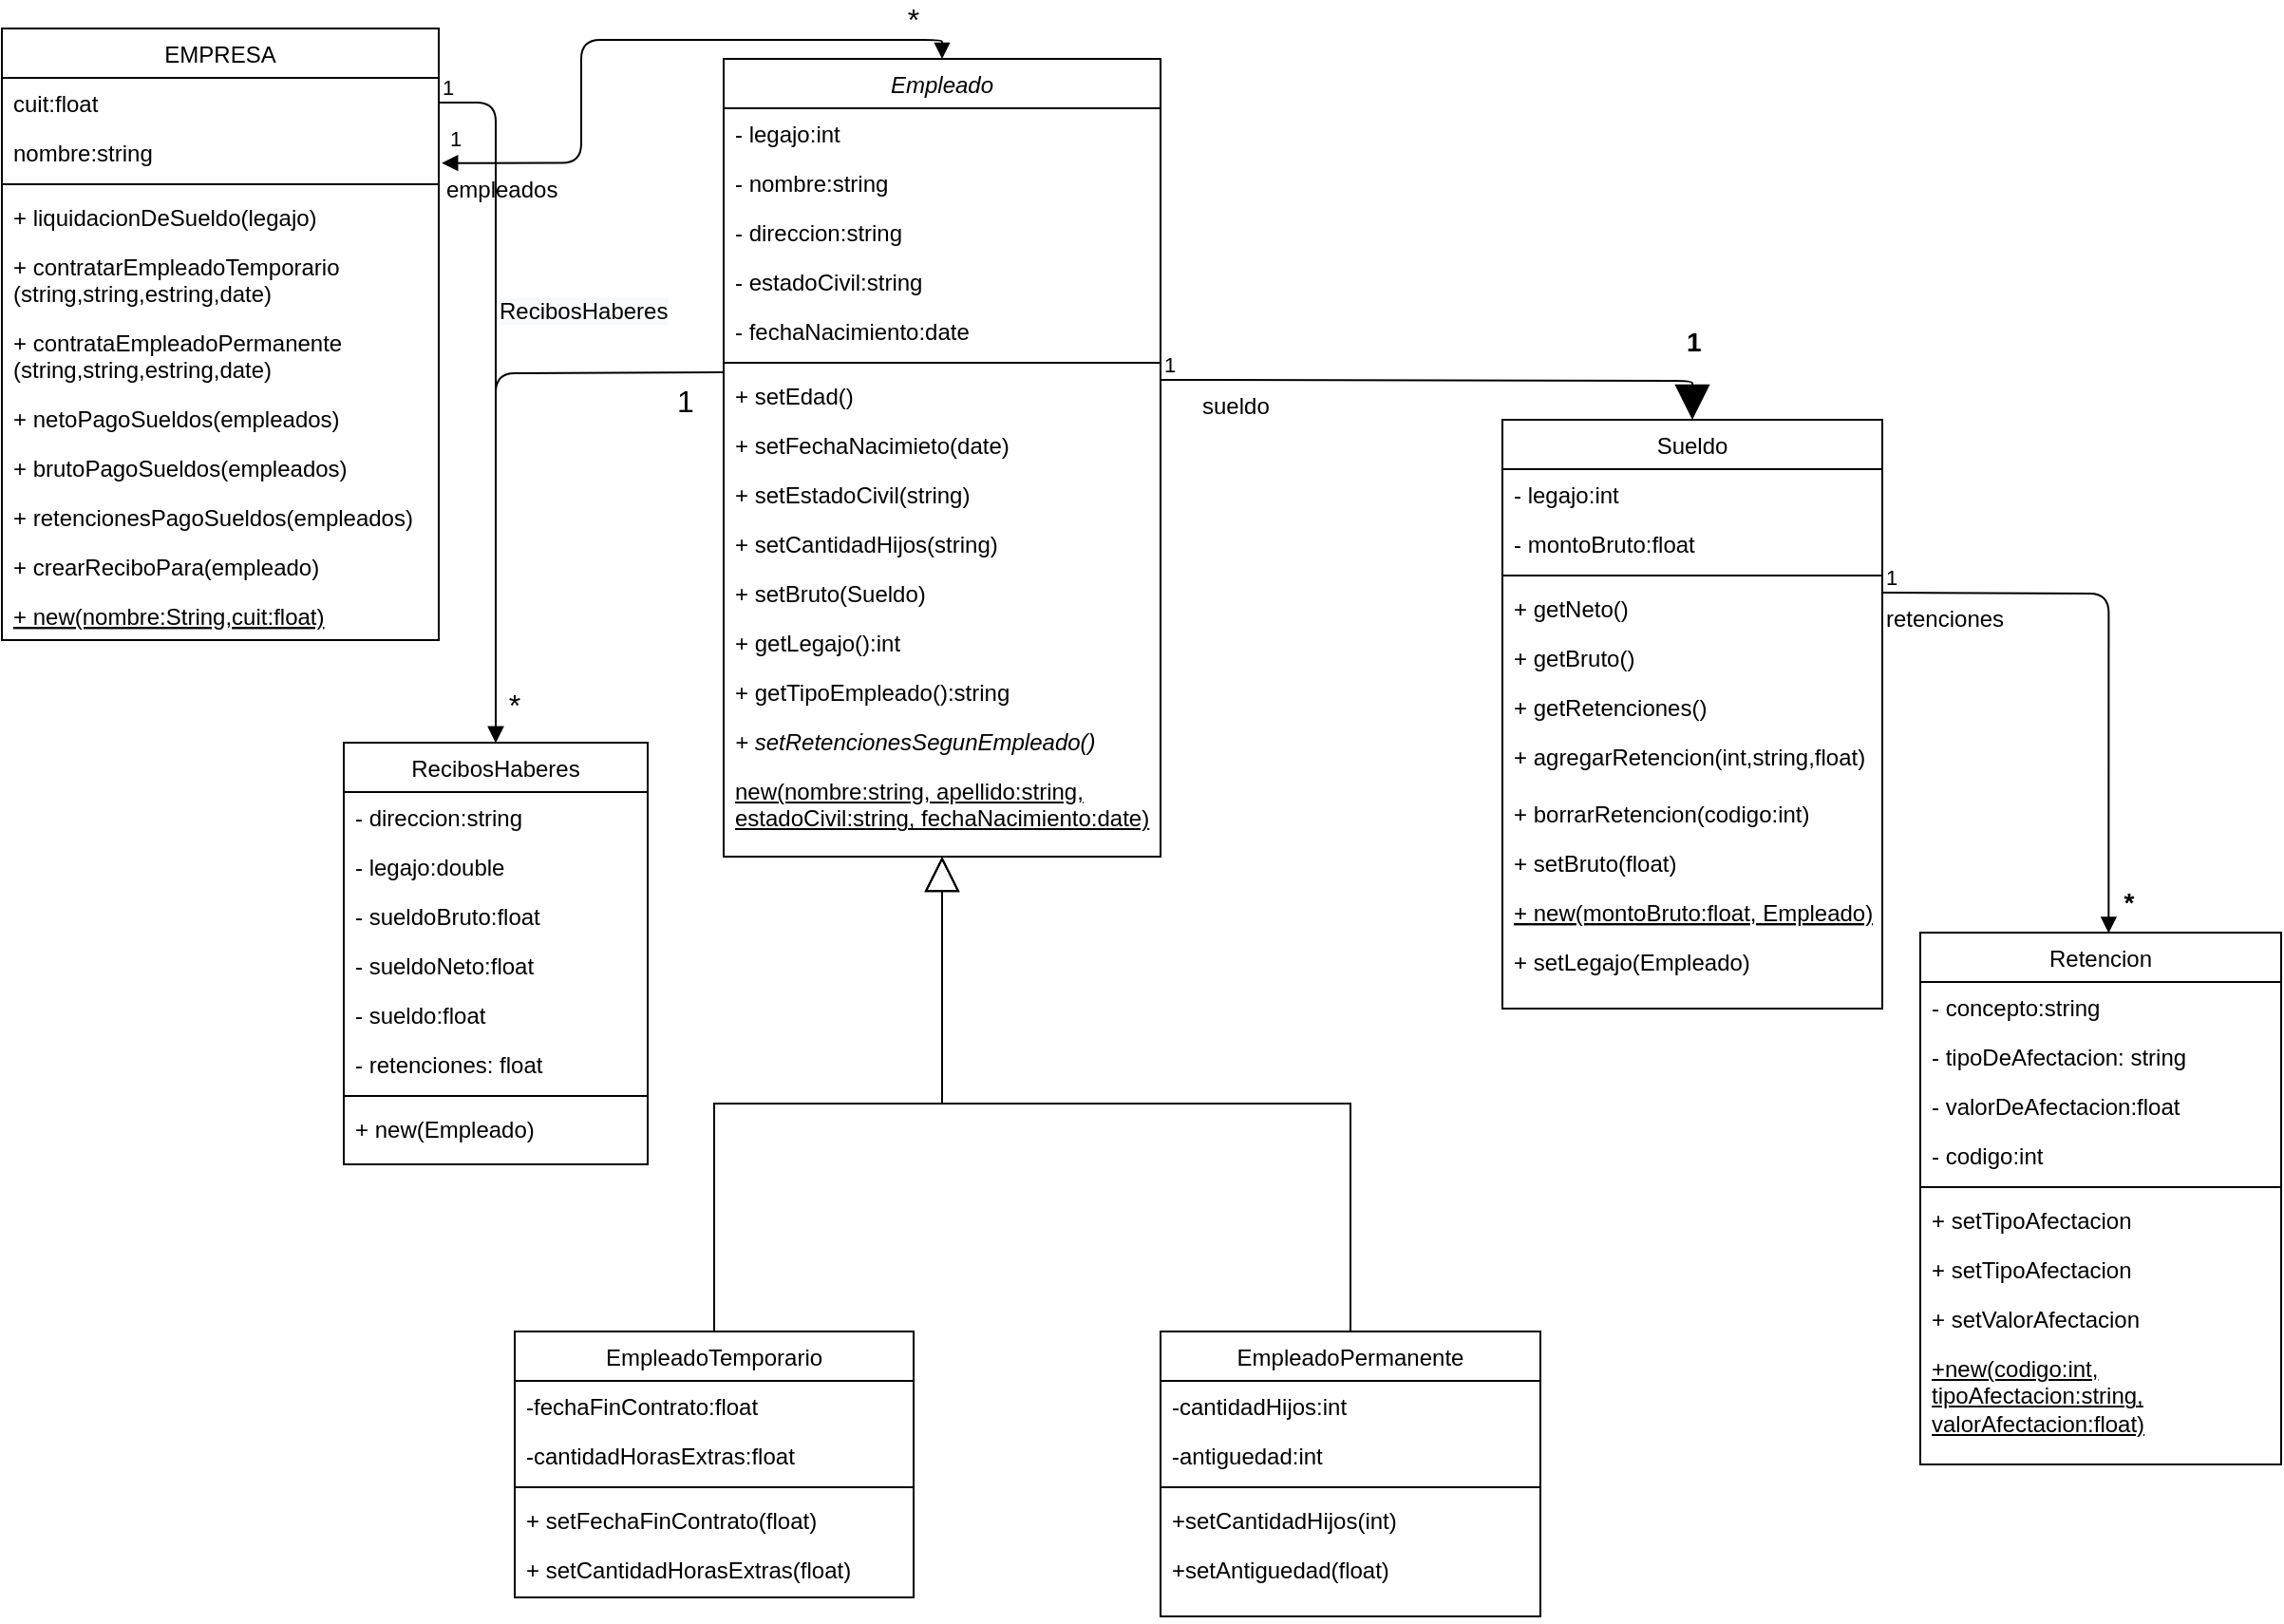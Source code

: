 <mxfile version="14.6.1" type="device"><diagram id="C5RBs43oDa-KdzZeNtuy" name="Page-1"><mxGraphModel dx="-546" dy="450" grid="1" gridSize="10" guides="1" tooltips="1" connect="1" arrows="1" fold="1" page="1" pageScale="1" pageWidth="827" pageHeight="1169" math="0" shadow="0"><root><mxCell id="WIyWlLk6GJQsqaUBKTNV-0"/><mxCell id="WIyWlLk6GJQsqaUBKTNV-1" parent="WIyWlLk6GJQsqaUBKTNV-0"/><mxCell id="03mNp1cd8KaJh_UKAjxY-227" value="Empleado" style="swimlane;fontStyle=2;align=center;verticalAlign=top;childLayout=stackLayout;horizontal=1;startSize=26;horizontalStack=0;resizeParent=1;resizeLast=0;collapsible=1;marginBottom=0;rounded=0;shadow=0;strokeWidth=1;" parent="WIyWlLk6GJQsqaUBKTNV-1" vertex="1"><mxGeometry x="2140" y="60" width="230" height="420" as="geometry"><mxRectangle x="508" y="120" width="160" height="26" as="alternateBounds"/></mxGeometry></mxCell><mxCell id="03mNp1cd8KaJh_UKAjxY-228" value="- legajo:int" style="text;align=left;verticalAlign=top;spacingLeft=4;spacingRight=4;overflow=hidden;rotatable=0;points=[[0,0.5],[1,0.5]];portConstraint=eastwest;" parent="03mNp1cd8KaJh_UKAjxY-227" vertex="1"><mxGeometry y="26" width="230" height="26" as="geometry"/></mxCell><mxCell id="03mNp1cd8KaJh_UKAjxY-229" value="- nombre:string" style="text;align=left;verticalAlign=top;spacingLeft=4;spacingRight=4;overflow=hidden;rotatable=0;points=[[0,0.5],[1,0.5]];portConstraint=eastwest;" parent="03mNp1cd8KaJh_UKAjxY-227" vertex="1"><mxGeometry y="52" width="230" height="26" as="geometry"/></mxCell><mxCell id="03mNp1cd8KaJh_UKAjxY-230" value="- direccion:string" style="text;align=left;verticalAlign=top;spacingLeft=4;spacingRight=4;overflow=hidden;rotatable=0;points=[[0,0.5],[1,0.5]];portConstraint=eastwest;rounded=0;shadow=0;html=0;" parent="03mNp1cd8KaJh_UKAjxY-227" vertex="1"><mxGeometry y="78" width="230" height="26" as="geometry"/></mxCell><mxCell id="03mNp1cd8KaJh_UKAjxY-231" value="- estadoCivil:string" style="text;align=left;verticalAlign=top;spacingLeft=4;spacingRight=4;overflow=hidden;rotatable=0;points=[[0,0.5],[1,0.5]];portConstraint=eastwest;rounded=0;shadow=0;html=0;" parent="03mNp1cd8KaJh_UKAjxY-227" vertex="1"><mxGeometry y="104" width="230" height="26" as="geometry"/></mxCell><mxCell id="03mNp1cd8KaJh_UKAjxY-232" value="- fechaNacimiento:date" style="text;align=left;verticalAlign=top;spacingLeft=4;spacingRight=4;overflow=hidden;rotatable=0;points=[[0,0.5],[1,0.5]];portConstraint=eastwest;rounded=0;shadow=0;html=0;" parent="03mNp1cd8KaJh_UKAjxY-227" vertex="1"><mxGeometry y="130" width="230" height="26" as="geometry"/></mxCell><mxCell id="03mNp1cd8KaJh_UKAjxY-235" value="" style="line;html=1;strokeWidth=1;align=left;verticalAlign=middle;spacingTop=-1;spacingLeft=3;spacingRight=3;rotatable=0;labelPosition=right;points=[];portConstraint=eastwest;" parent="03mNp1cd8KaJh_UKAjxY-227" vertex="1"><mxGeometry y="156" width="230" height="8" as="geometry"/></mxCell><mxCell id="03mNp1cd8KaJh_UKAjxY-236" value="+ setEdad()" style="text;align=left;verticalAlign=top;spacingLeft=4;spacingRight=4;overflow=hidden;rotatable=0;points=[[0,0.5],[1,0.5]];portConstraint=eastwest;" parent="03mNp1cd8KaJh_UKAjxY-227" vertex="1"><mxGeometry y="164" width="230" height="26" as="geometry"/></mxCell><mxCell id="03mNp1cd8KaJh_UKAjxY-237" value="+ setFechaNacimieto(date)" style="text;align=left;verticalAlign=top;spacingLeft=4;spacingRight=4;overflow=hidden;rotatable=0;points=[[0,0.5],[1,0.5]];portConstraint=eastwest;" parent="03mNp1cd8KaJh_UKAjxY-227" vertex="1"><mxGeometry y="190" width="230" height="26" as="geometry"/></mxCell><mxCell id="03mNp1cd8KaJh_UKAjxY-238" value="+ setEstadoCivil(string)" style="text;align=left;verticalAlign=top;spacingLeft=4;spacingRight=4;overflow=hidden;rotatable=0;points=[[0,0.5],[1,0.5]];portConstraint=eastwest;" parent="03mNp1cd8KaJh_UKAjxY-227" vertex="1"><mxGeometry y="216" width="230" height="26" as="geometry"/></mxCell><mxCell id="03mNp1cd8KaJh_UKAjxY-239" value="+ setCantidadHijos(string)" style="text;align=left;verticalAlign=top;spacingLeft=4;spacingRight=4;overflow=hidden;rotatable=0;points=[[0,0.5],[1,0.5]];portConstraint=eastwest;" parent="03mNp1cd8KaJh_UKAjxY-227" vertex="1"><mxGeometry y="242" width="230" height="26" as="geometry"/></mxCell><mxCell id="03mNp1cd8KaJh_UKAjxY-314" value="+ setBruto(Sueldo)" style="text;align=left;verticalAlign=top;spacingLeft=4;spacingRight=4;overflow=hidden;rotatable=0;points=[[0,0.5],[1,0.5]];portConstraint=eastwest;rounded=0;shadow=0;html=0;" parent="03mNp1cd8KaJh_UKAjxY-227" vertex="1"><mxGeometry y="268" width="230" height="26" as="geometry"/></mxCell><mxCell id="03mNp1cd8KaJh_UKAjxY-240" value="+ getLegajo():int" style="text;align=left;verticalAlign=top;spacingLeft=4;spacingRight=4;overflow=hidden;rotatable=0;points=[[0,0.5],[1,0.5]];portConstraint=eastwest;rounded=0;shadow=0;html=0;" parent="03mNp1cd8KaJh_UKAjxY-227" vertex="1"><mxGeometry y="294" width="230" height="26" as="geometry"/></mxCell><mxCell id="03mNp1cd8KaJh_UKAjxY-241" value="+ getTipoEmpleado():string" style="text;align=left;verticalAlign=top;spacingLeft=4;spacingRight=4;overflow=hidden;rotatable=0;points=[[0,0.5],[1,0.5]];portConstraint=eastwest;rounded=0;shadow=0;html=0;" parent="03mNp1cd8KaJh_UKAjxY-227" vertex="1"><mxGeometry y="320" width="230" height="26" as="geometry"/></mxCell><mxCell id="03mNp1cd8KaJh_UKAjxY-313" value="+ setRetencionesSegunEmpleado()" style="text;align=left;verticalAlign=top;spacingLeft=4;spacingRight=4;overflow=hidden;rotatable=0;points=[[0,0.5],[1,0.5]];portConstraint=eastwest;fontStyle=2" parent="03mNp1cd8KaJh_UKAjxY-227" vertex="1"><mxGeometry y="346" width="230" height="26" as="geometry"/></mxCell><mxCell id="03mNp1cd8KaJh_UKAjxY-243" value="new(nombre:string, apellido:string, estadoCivil:string, fechaNacimiento:date)" style="text;align=left;verticalAlign=top;spacingLeft=4;spacingRight=4;overflow=hidden;rotatable=0;points=[[0,0.5],[1,0.5]];portConstraint=eastwest;fontStyle=4;whiteSpace=wrap;" parent="03mNp1cd8KaJh_UKAjxY-227" vertex="1"><mxGeometry y="372" width="230" height="38" as="geometry"/></mxCell><mxCell id="03mNp1cd8KaJh_UKAjxY-244" style="edgeStyle=orthogonalEdgeStyle;rounded=0;jumpSize=18;orthogonalLoop=1;jettySize=auto;html=1;entryX=0.5;entryY=1;entryDx=0;entryDy=0;fontSize=12;endArrow=block;endFill=0;startSize=6;endSize=16;strokeColor=#000000;" parent="WIyWlLk6GJQsqaUBKTNV-1" source="03mNp1cd8KaJh_UKAjxY-245" target="03mNp1cd8KaJh_UKAjxY-227" edge="1"><mxGeometry relative="1" as="geometry"/></mxCell><mxCell id="03mNp1cd8KaJh_UKAjxY-245" value="EmpleadoPermanente" style="swimlane;fontStyle=0;align=center;verticalAlign=top;childLayout=stackLayout;horizontal=1;startSize=26;horizontalStack=0;resizeParent=1;resizeLast=0;collapsible=1;marginBottom=0;rounded=0;shadow=0;strokeWidth=1;" parent="WIyWlLk6GJQsqaUBKTNV-1" vertex="1"><mxGeometry x="2370" y="730" width="200" height="150" as="geometry"><mxRectangle x="1570" y="656" width="160" height="28" as="alternateBounds"/></mxGeometry></mxCell><mxCell id="03mNp1cd8KaJh_UKAjxY-247" value="-cantidadHijos:int" style="text;align=left;verticalAlign=top;spacingLeft=4;spacingRight=4;overflow=hidden;rotatable=0;points=[[0,0.5],[1,0.5]];portConstraint=eastwest;rounded=0;shadow=0;html=0;" parent="03mNp1cd8KaJh_UKAjxY-245" vertex="1"><mxGeometry y="26" width="200" height="26" as="geometry"/></mxCell><mxCell id="03mNp1cd8KaJh_UKAjxY-248" value="-antiguedad:int" style="text;align=left;verticalAlign=top;spacingLeft=4;spacingRight=4;overflow=hidden;rotatable=0;points=[[0,0.5],[1,0.5]];portConstraint=eastwest;rounded=0;shadow=0;html=0;" parent="03mNp1cd8KaJh_UKAjxY-245" vertex="1"><mxGeometry y="52" width="200" height="26" as="geometry"/></mxCell><mxCell id="03mNp1cd8KaJh_UKAjxY-249" value="" style="line;html=1;strokeWidth=1;align=left;verticalAlign=middle;spacingTop=-1;spacingLeft=3;spacingRight=3;rotatable=0;labelPosition=right;points=[];portConstraint=eastwest;" parent="03mNp1cd8KaJh_UKAjxY-245" vertex="1"><mxGeometry y="78" width="200" height="8" as="geometry"/></mxCell><mxCell id="03mNp1cd8KaJh_UKAjxY-250" value="+setCantidadHijos(int)" style="text;align=left;verticalAlign=top;spacingLeft=4;spacingRight=4;overflow=hidden;rotatable=0;points=[[0,0.5],[1,0.5]];portConstraint=eastwest;fontStyle=0" parent="03mNp1cd8KaJh_UKAjxY-245" vertex="1"><mxGeometry y="86" width="200" height="26" as="geometry"/></mxCell><mxCell id="03mNp1cd8KaJh_UKAjxY-251" value="+setAntiguedad(float)" style="text;align=left;verticalAlign=top;spacingLeft=4;spacingRight=4;overflow=hidden;rotatable=0;points=[[0,0.5],[1,0.5]];portConstraint=eastwest;whiteSpace=wrap;" parent="03mNp1cd8KaJh_UKAjxY-245" vertex="1"><mxGeometry y="112" width="200" height="38" as="geometry"/></mxCell><mxCell id="03mNp1cd8KaJh_UKAjxY-252" style="edgeStyle=orthogonalEdgeStyle;rounded=0;jumpSize=18;orthogonalLoop=1;jettySize=auto;html=1;entryX=0.5;entryY=1;entryDx=0;entryDy=0;fontSize=12;endArrow=block;endFill=0;startSize=6;strokeColor=#000000;endSize=16;" parent="WIyWlLk6GJQsqaUBKTNV-1" source="03mNp1cd8KaJh_UKAjxY-253" target="03mNp1cd8KaJh_UKAjxY-227" edge="1"><mxGeometry relative="1" as="geometry"/></mxCell><mxCell id="03mNp1cd8KaJh_UKAjxY-253" value="EmpleadoTemporario" style="swimlane;fontStyle=0;align=center;verticalAlign=top;childLayout=stackLayout;horizontal=1;startSize=26;horizontalStack=0;resizeParent=1;resizeLast=0;collapsible=1;marginBottom=0;rounded=0;shadow=0;strokeWidth=1;" parent="WIyWlLk6GJQsqaUBKTNV-1" vertex="1"><mxGeometry x="2030" y="730" width="210" height="140" as="geometry"><mxRectangle x="1370" y="658" width="160" height="26" as="alternateBounds"/></mxGeometry></mxCell><mxCell id="03mNp1cd8KaJh_UKAjxY-255" value="-fechaFinContrato:float" style="text;align=left;verticalAlign=top;spacingLeft=4;spacingRight=4;overflow=hidden;rotatable=0;points=[[0,0.5],[1,0.5]];portConstraint=eastwest;rounded=0;shadow=0;html=0;" parent="03mNp1cd8KaJh_UKAjxY-253" vertex="1"><mxGeometry y="26" width="210" height="26" as="geometry"/></mxCell><mxCell id="03mNp1cd8KaJh_UKAjxY-256" value="-cantidadHorasExtras:float" style="text;align=left;verticalAlign=top;spacingLeft=4;spacingRight=4;overflow=hidden;rotatable=0;points=[[0,0.5],[1,0.5]];portConstraint=eastwest;rounded=0;shadow=0;html=0;" parent="03mNp1cd8KaJh_UKAjxY-253" vertex="1"><mxGeometry y="52" width="210" height="26" as="geometry"/></mxCell><mxCell id="03mNp1cd8KaJh_UKAjxY-257" value="" style="line;html=1;strokeWidth=1;align=left;verticalAlign=middle;spacingTop=-1;spacingLeft=3;spacingRight=3;rotatable=0;labelPosition=right;points=[];portConstraint=eastwest;" parent="03mNp1cd8KaJh_UKAjxY-253" vertex="1"><mxGeometry y="78" width="210" height="8" as="geometry"/></mxCell><mxCell id="03mNp1cd8KaJh_UKAjxY-258" value="+ setFechaFinContrato(float)" style="text;align=left;verticalAlign=top;spacingLeft=4;spacingRight=4;overflow=hidden;rotatable=0;points=[[0,0.5],[1,0.5]];portConstraint=eastwest;fontStyle=0" parent="03mNp1cd8KaJh_UKAjxY-253" vertex="1"><mxGeometry y="86" width="210" height="26" as="geometry"/></mxCell><mxCell id="03mNp1cd8KaJh_UKAjxY-259" value="+ setCantidadHorasExtras(float)" style="text;align=left;verticalAlign=top;spacingLeft=4;spacingRight=4;overflow=hidden;rotatable=0;points=[[0,0.5],[1,0.5]];portConstraint=eastwest;" parent="03mNp1cd8KaJh_UKAjxY-253" vertex="1"><mxGeometry y="112" width="210" height="26" as="geometry"/></mxCell><mxCell id="03mNp1cd8KaJh_UKAjxY-260" value="EMPRESA" style="swimlane;fontStyle=0;align=center;verticalAlign=top;childLayout=stackLayout;horizontal=1;startSize=26;horizontalStack=0;resizeParent=1;resizeLast=0;collapsible=1;marginBottom=0;rounded=0;shadow=0;strokeWidth=1;" parent="WIyWlLk6GJQsqaUBKTNV-1" vertex="1"><mxGeometry x="1760" y="44" width="230" height="322" as="geometry"><mxRectangle x="230" y="140" width="160" height="26" as="alternateBounds"/></mxGeometry></mxCell><mxCell id="03mNp1cd8KaJh_UKAjxY-261" value="cuit:float" style="text;align=left;verticalAlign=top;spacingLeft=4;spacingRight=4;overflow=hidden;rotatable=0;points=[[0,0.5],[1,0.5]];portConstraint=eastwest;" parent="03mNp1cd8KaJh_UKAjxY-260" vertex="1"><mxGeometry y="26" width="230" height="26" as="geometry"/></mxCell><mxCell id="03mNp1cd8KaJh_UKAjxY-262" value="nombre:string" style="text;align=left;verticalAlign=top;spacingLeft=4;spacingRight=4;overflow=hidden;rotatable=0;points=[[0,0.5],[1,0.5]];portConstraint=eastwest;rounded=0;shadow=0;html=0;" parent="03mNp1cd8KaJh_UKAjxY-260" vertex="1"><mxGeometry y="52" width="230" height="26" as="geometry"/></mxCell><mxCell id="03mNp1cd8KaJh_UKAjxY-263" value="" style="line;html=1;strokeWidth=1;align=left;verticalAlign=middle;spacingTop=-1;spacingLeft=3;spacingRight=3;rotatable=0;labelPosition=right;points=[];portConstraint=eastwest;" parent="03mNp1cd8KaJh_UKAjxY-260" vertex="1"><mxGeometry y="78" width="230" height="8" as="geometry"/></mxCell><mxCell id="03mNp1cd8KaJh_UKAjxY-264" value="+ liquidacionDeSueldo(legajo)" style="text;align=left;verticalAlign=top;spacingLeft=4;spacingRight=4;overflow=hidden;rotatable=0;points=[[0,0.5],[1,0.5]];portConstraint=eastwest;" parent="03mNp1cd8KaJh_UKAjxY-260" vertex="1"><mxGeometry y="86" width="230" height="26" as="geometry"/></mxCell><mxCell id="03mNp1cd8KaJh_UKAjxY-266" value="+ contratarEmpleadoTemporario (string,string,estring,date)" style="text;align=left;verticalAlign=top;spacingLeft=4;spacingRight=4;overflow=hidden;rotatable=0;points=[[0,0.5],[1,0.5]];portConstraint=eastwest;whiteSpace=wrap;" parent="03mNp1cd8KaJh_UKAjxY-260" vertex="1"><mxGeometry y="112" width="230" height="40" as="geometry"/></mxCell><mxCell id="03mNp1cd8KaJh_UKAjxY-267" value="+ contrataEmpleadoPermanente (string,string,estring,date)" style="text;align=left;verticalAlign=top;spacingLeft=4;spacingRight=4;overflow=hidden;rotatable=0;points=[[0,0.5],[1,0.5]];portConstraint=eastwest;whiteSpace=wrap;" parent="03mNp1cd8KaJh_UKAjxY-260" vertex="1"><mxGeometry y="152" width="230" height="40" as="geometry"/></mxCell><mxCell id="03mNp1cd8KaJh_UKAjxY-320" value="+ netoPagoSueldos(empleados)" style="text;align=left;verticalAlign=top;spacingLeft=4;spacingRight=4;overflow=hidden;rotatable=0;points=[[0,0.5],[1,0.5]];portConstraint=eastwest;" parent="03mNp1cd8KaJh_UKAjxY-260" vertex="1"><mxGeometry y="192" width="230" height="26" as="geometry"/></mxCell><mxCell id="03mNp1cd8KaJh_UKAjxY-321" value="+ brutoPagoSueldos(empleados)" style="text;align=left;verticalAlign=top;spacingLeft=4;spacingRight=4;overflow=hidden;rotatable=0;points=[[0,0.5],[1,0.5]];portConstraint=eastwest;" parent="03mNp1cd8KaJh_UKAjxY-260" vertex="1"><mxGeometry y="218" width="230" height="26" as="geometry"/></mxCell><mxCell id="03mNp1cd8KaJh_UKAjxY-322" value="+ retencionesPagoSueldos(empleados)" style="text;align=left;verticalAlign=top;spacingLeft=4;spacingRight=4;overflow=hidden;rotatable=0;points=[[0,0.5],[1,0.5]];portConstraint=eastwest;" parent="03mNp1cd8KaJh_UKAjxY-260" vertex="1"><mxGeometry y="244" width="230" height="26" as="geometry"/></mxCell><mxCell id="zGNO92efJrWU-GqZvEOC-0" value="+ crearReciboPara(empleado)" style="text;align=left;verticalAlign=top;spacingLeft=4;spacingRight=4;overflow=hidden;rotatable=0;points=[[0,0.5],[1,0.5]];portConstraint=eastwest;fontStyle=0" parent="03mNp1cd8KaJh_UKAjxY-260" vertex="1"><mxGeometry y="270" width="230" height="26" as="geometry"/></mxCell><mxCell id="03mNp1cd8KaJh_UKAjxY-323" value="+ new(nombre:String,cuit:float)" style="text;align=left;verticalAlign=top;spacingLeft=4;spacingRight=4;overflow=hidden;rotatable=0;points=[[0,0.5],[1,0.5]];portConstraint=eastwest;fontStyle=4;labelBorderColor=none;" parent="03mNp1cd8KaJh_UKAjxY-260" vertex="1"><mxGeometry y="296" width="230" height="26" as="geometry"/></mxCell><mxCell id="03mNp1cd8KaJh_UKAjxY-268" value="empleados" style="endArrow=block;endFill=1;html=1;edgeStyle=orthogonalEdgeStyle;align=left;verticalAlign=top;fontSize=12;entryX=0.5;entryY=0;entryDx=0;entryDy=0;exitX=1.007;exitY=0.724;exitDx=0;exitDy=0;exitPerimeter=0;startArrow=block;startFill=1;" parent="WIyWlLk6GJQsqaUBKTNV-1" source="03mNp1cd8KaJh_UKAjxY-262" target="03mNp1cd8KaJh_UKAjxY-227" edge="1"><mxGeometry x="-1" relative="1" as="geometry"><mxPoint x="1970" y="150" as="sourcePoint"/><mxPoint x="2130" y="150" as="targetPoint"/></mxGeometry></mxCell><mxCell id="03mNp1cd8KaJh_UKAjxY-269" value="1" style="edgeLabel;resizable=0;html=1;align=left;verticalAlign=bottom;" parent="03mNp1cd8KaJh_UKAjxY-268" connectable="0" vertex="1"><mxGeometry x="-1" relative="1" as="geometry"><mxPoint x="2" y="-4" as="offset"/></mxGeometry></mxCell><mxCell id="03mNp1cd8KaJh_UKAjxY-270" value="Retencion" style="swimlane;fontStyle=0;align=center;verticalAlign=top;childLayout=stackLayout;horizontal=1;startSize=26;horizontalStack=0;resizeParent=1;resizeLast=0;collapsible=1;marginBottom=0;rounded=0;shadow=0;strokeWidth=1;" parent="WIyWlLk6GJQsqaUBKTNV-1" vertex="1"><mxGeometry x="2770" y="520" width="190" height="280" as="geometry"><mxRectangle x="130" y="380" width="160" height="26" as="alternateBounds"/></mxGeometry></mxCell><mxCell id="03mNp1cd8KaJh_UKAjxY-271" value="- concepto:string" style="text;align=left;verticalAlign=top;spacingLeft=4;spacingRight=4;overflow=hidden;rotatable=0;points=[[0,0.5],[1,0.5]];portConstraint=eastwest;rounded=0;shadow=0;html=0;" parent="03mNp1cd8KaJh_UKAjxY-270" vertex="1"><mxGeometry y="26" width="190" height="26" as="geometry"/></mxCell><mxCell id="03mNp1cd8KaJh_UKAjxY-272" value="- tipoDeAfectacion: string" style="text;align=left;verticalAlign=top;spacingLeft=4;spacingRight=4;overflow=hidden;rotatable=0;points=[[0,0.5],[1,0.5]];portConstraint=eastwest;" parent="03mNp1cd8KaJh_UKAjxY-270" vertex="1"><mxGeometry y="52" width="190" height="26" as="geometry"/></mxCell><mxCell id="03mNp1cd8KaJh_UKAjxY-273" value="- valorDeAfectacion:float" style="text;align=left;verticalAlign=top;spacingLeft=4;spacingRight=4;overflow=hidden;rotatable=0;points=[[0,0.5],[1,0.5]];portConstraint=eastwest;" parent="03mNp1cd8KaJh_UKAjxY-270" vertex="1"><mxGeometry y="78" width="190" height="26" as="geometry"/></mxCell><mxCell id="03mNp1cd8KaJh_UKAjxY-274" value="- codigo:int" style="text;align=left;verticalAlign=top;spacingLeft=4;spacingRight=4;overflow=hidden;rotatable=0;points=[[0,0.5],[1,0.5]];portConstraint=eastwest;" parent="03mNp1cd8KaJh_UKAjxY-270" vertex="1"><mxGeometry y="104" width="190" height="26" as="geometry"/></mxCell><mxCell id="03mNp1cd8KaJh_UKAjxY-275" value="" style="line;html=1;strokeWidth=1;align=left;verticalAlign=middle;spacingTop=-1;spacingLeft=3;spacingRight=3;rotatable=0;labelPosition=right;points=[];portConstraint=eastwest;" parent="03mNp1cd8KaJh_UKAjxY-270" vertex="1"><mxGeometry y="130" width="190" height="8" as="geometry"/></mxCell><mxCell id="03mNp1cd8KaJh_UKAjxY-276" value="+ setTipoAfectacion" style="text;align=left;verticalAlign=top;spacingLeft=4;spacingRight=4;overflow=hidden;rotatable=0;points=[[0,0.5],[1,0.5]];portConstraint=eastwest;fontStyle=0" parent="03mNp1cd8KaJh_UKAjxY-270" vertex="1"><mxGeometry y="138" width="190" height="26" as="geometry"/></mxCell><mxCell id="03mNp1cd8KaJh_UKAjxY-277" value="+ setTipoAfectacion" style="text;align=left;verticalAlign=top;spacingLeft=4;spacingRight=4;overflow=hidden;rotatable=0;points=[[0,0.5],[1,0.5]];portConstraint=eastwest;" parent="03mNp1cd8KaJh_UKAjxY-270" vertex="1"><mxGeometry y="164" width="190" height="26" as="geometry"/></mxCell><mxCell id="03mNp1cd8KaJh_UKAjxY-278" value="+ setValorAfectacion" style="text;align=left;verticalAlign=top;spacingLeft=4;spacingRight=4;overflow=hidden;rotatable=0;points=[[0,0.5],[1,0.5]];portConstraint=eastwest;" parent="03mNp1cd8KaJh_UKAjxY-270" vertex="1"><mxGeometry y="190" width="190" height="26" as="geometry"/></mxCell><mxCell id="03mNp1cd8KaJh_UKAjxY-279" value="+new(codigo:int, tipoAfectacion:string, valorAfectacion:float)" style="text;align=left;verticalAlign=top;spacingLeft=4;spacingRight=4;overflow=hidden;rotatable=0;points=[[0,0.5],[1,0.5]];portConstraint=eastwest;whiteSpace=wrap;fontStyle=4" parent="03mNp1cd8KaJh_UKAjxY-270" vertex="1"><mxGeometry y="216" width="190" height="54" as="geometry"/></mxCell><mxCell id="03mNp1cd8KaJh_UKAjxY-280" value="Sueldo" style="swimlane;fontStyle=0;align=center;verticalAlign=top;childLayout=stackLayout;horizontal=1;startSize=26;horizontalStack=0;resizeParent=1;resizeLast=0;collapsible=1;marginBottom=0;rounded=0;shadow=0;strokeWidth=1;" parent="WIyWlLk6GJQsqaUBKTNV-1" vertex="1"><mxGeometry x="2550" y="250" width="200" height="310" as="geometry"><mxRectangle x="130" y="380" width="160" height="26" as="alternateBounds"/></mxGeometry></mxCell><mxCell id="03mNp1cd8KaJh_UKAjxY-281" value="- legajo:int" style="text;align=left;verticalAlign=top;spacingLeft=4;spacingRight=4;overflow=hidden;rotatable=0;points=[[0,0.5],[1,0.5]];portConstraint=eastwest;rounded=0;shadow=0;html=0;" parent="03mNp1cd8KaJh_UKAjxY-280" vertex="1"><mxGeometry y="26" width="200" height="26" as="geometry"/></mxCell><mxCell id="03mNp1cd8KaJh_UKAjxY-282" value="- montoBruto:float" style="text;align=left;verticalAlign=top;spacingLeft=4;spacingRight=4;overflow=hidden;rotatable=0;points=[[0,0.5],[1,0.5]];portConstraint=eastwest;" parent="03mNp1cd8KaJh_UKAjxY-280" vertex="1"><mxGeometry y="52" width="200" height="26" as="geometry"/></mxCell><mxCell id="03mNp1cd8KaJh_UKAjxY-284" value="" style="line;html=1;strokeWidth=1;align=left;verticalAlign=middle;spacingTop=-1;spacingLeft=3;spacingRight=3;rotatable=0;labelPosition=right;points=[];portConstraint=eastwest;" parent="03mNp1cd8KaJh_UKAjxY-280" vertex="1"><mxGeometry y="78" width="200" height="8" as="geometry"/></mxCell><mxCell id="03mNp1cd8KaJh_UKAjxY-285" value="+ getNeto()" style="text;align=left;verticalAlign=top;spacingLeft=4;spacingRight=4;overflow=hidden;rotatable=0;points=[[0,0.5],[1,0.5]];portConstraint=eastwest;" parent="03mNp1cd8KaJh_UKAjxY-280" vertex="1"><mxGeometry y="86" width="200" height="26" as="geometry"/></mxCell><mxCell id="03mNp1cd8KaJh_UKAjxY-286" value="+ getBruto()" style="text;align=left;verticalAlign=top;spacingLeft=4;spacingRight=4;overflow=hidden;rotatable=0;points=[[0,0.5],[1,0.5]];portConstraint=eastwest;" parent="03mNp1cd8KaJh_UKAjxY-280" vertex="1"><mxGeometry y="112" width="200" height="26" as="geometry"/></mxCell><mxCell id="03mNp1cd8KaJh_UKAjxY-287" value="+ getRetenciones()" style="text;align=left;verticalAlign=top;spacingLeft=4;spacingRight=4;overflow=hidden;rotatable=0;points=[[0,0.5],[1,0.5]];portConstraint=eastwest;" parent="03mNp1cd8KaJh_UKAjxY-280" vertex="1"><mxGeometry y="138" width="200" height="26" as="geometry"/></mxCell><mxCell id="03mNp1cd8KaJh_UKAjxY-288" value="+ agregarRetencion(int,string,float)" style="text;align=left;verticalAlign=top;spacingLeft=4;spacingRight=4;overflow=hidden;rotatable=0;points=[[0,0.5],[1,0.5]];portConstraint=eastwest;whiteSpace=wrap;fontStyle=0" parent="03mNp1cd8KaJh_UKAjxY-280" vertex="1"><mxGeometry y="164" width="200" height="30" as="geometry"/></mxCell><mxCell id="03mNp1cd8KaJh_UKAjxY-289" value="+ borrarRetencion(codigo:int)" style="text;align=left;verticalAlign=top;spacingLeft=4;spacingRight=4;overflow=hidden;rotatable=0;points=[[0,0.5],[1,0.5]];portConstraint=eastwest;" parent="03mNp1cd8KaJh_UKAjxY-280" vertex="1"><mxGeometry y="194" width="200" height="26" as="geometry"/></mxCell><mxCell id="03mNp1cd8KaJh_UKAjxY-290" value="+ setBruto(float)" style="text;align=left;verticalAlign=top;spacingLeft=4;spacingRight=4;overflow=hidden;rotatable=0;points=[[0,0.5],[1,0.5]];portConstraint=eastwest;" parent="03mNp1cd8KaJh_UKAjxY-280" vertex="1"><mxGeometry y="220" width="200" height="26" as="geometry"/></mxCell><mxCell id="03mNp1cd8KaJh_UKAjxY-291" value="+ new(montoBruto:float, Empleado)" style="text;align=left;verticalAlign=top;spacingLeft=4;spacingRight=4;overflow=hidden;rotatable=0;points=[[0,0.5],[1,0.5]];portConstraint=eastwest;fontStyle=4" parent="03mNp1cd8KaJh_UKAjxY-280" vertex="1"><mxGeometry y="246" width="200" height="26" as="geometry"/></mxCell><mxCell id="zGNO92efJrWU-GqZvEOC-5" value="+ setLegajo(Empleado)" style="text;align=left;verticalAlign=top;spacingLeft=4;spacingRight=4;overflow=hidden;rotatable=0;points=[[0,0.5],[1,0.5]];portConstraint=eastwest;" parent="03mNp1cd8KaJh_UKAjxY-280" vertex="1"><mxGeometry y="272" width="200" height="26" as="geometry"/></mxCell><mxCell id="03mNp1cd8KaJh_UKAjxY-292" value="retenciones" style="endArrow=block;endFill=1;html=1;edgeStyle=orthogonalEdgeStyle;align=left;verticalAlign=top;fontSize=12;entryX=0.522;entryY=0.001;entryDx=0;entryDy=0;entryPerimeter=0;exitX=1;exitY=0.5;exitDx=0;exitDy=0;" parent="WIyWlLk6GJQsqaUBKTNV-1" target="03mNp1cd8KaJh_UKAjxY-270" edge="1"><mxGeometry x="-1" relative="1" as="geometry"><mxPoint x="2750" y="341.0" as="sourcePoint"/><mxPoint x="2890" y="50" as="targetPoint"/></mxGeometry></mxCell><mxCell id="03mNp1cd8KaJh_UKAjxY-293" value="1" style="edgeLabel;resizable=0;html=1;align=left;verticalAlign=bottom;" parent="03mNp1cd8KaJh_UKAjxY-292" connectable="0" vertex="1"><mxGeometry x="-1" relative="1" as="geometry"/></mxCell><mxCell id="03mNp1cd8KaJh_UKAjxY-294" value="sueldo" style="endArrow=block;endFill=1;html=1;edgeStyle=orthogonalEdgeStyle;align=left;verticalAlign=top;fontSize=12;startSize=6;endSize=16;strokeColor=#000000;exitX=1;exitY=0.5;exitDx=0;exitDy=0;entryX=0.5;entryY=0;entryDx=0;entryDy=0;" parent="WIyWlLk6GJQsqaUBKTNV-1" target="03mNp1cd8KaJh_UKAjxY-280" edge="1"><mxGeometry x="-0.867" relative="1" as="geometry"><mxPoint x="2370" y="229" as="sourcePoint"/><mxPoint x="2700" y="140" as="targetPoint"/><mxPoint as="offset"/></mxGeometry></mxCell><mxCell id="03mNp1cd8KaJh_UKAjxY-295" value="1" style="edgeLabel;resizable=0;html=1;align=left;verticalAlign=bottom;" parent="03mNp1cd8KaJh_UKAjxY-294" connectable="0" vertex="1"><mxGeometry x="-1" relative="1" as="geometry"/></mxCell><mxCell id="03mNp1cd8KaJh_UKAjxY-316" value="1" style="edgeLabel;resizable=0;html=1;align=left;verticalAlign=bottom;fontSize=14;fontStyle=1" parent="WIyWlLk6GJQsqaUBKTNV-1" connectable="0" vertex="1"><mxGeometry x="2380" y="209" as="geometry"><mxPoint x="265" y="10" as="offset"/></mxGeometry></mxCell><mxCell id="03mNp1cd8KaJh_UKAjxY-319" value="*" style="text;align=center;fontStyle=1;verticalAlign=middle;spacingLeft=3;spacingRight=3;strokeColor=none;rotatable=0;points=[[0,0.5],[1,0.5]];portConstraint=eastwest;fontSize=14;html=0;" parent="WIyWlLk6GJQsqaUBKTNV-1" vertex="1"><mxGeometry x="2870" y="490" width="20" height="26" as="geometry"/></mxCell><mxCell id="03mNp1cd8KaJh_UKAjxY-336" value="RecibosHaberes" style="swimlane;fontStyle=0;align=center;verticalAlign=top;childLayout=stackLayout;horizontal=1;startSize=26;horizontalStack=0;resizeParent=1;resizeLast=0;collapsible=1;marginBottom=0;rounded=0;shadow=0;strokeWidth=1;" parent="WIyWlLk6GJQsqaUBKTNV-1" vertex="1"><mxGeometry x="1940" y="420" width="160" height="222" as="geometry"><mxRectangle x="130" y="380" width="160" height="26" as="alternateBounds"/></mxGeometry></mxCell><mxCell id="03mNp1cd8KaJh_UKAjxY-338" value="- direccion:string" style="text;align=left;verticalAlign=top;spacingLeft=4;spacingRight=4;overflow=hidden;rotatable=0;points=[[0,0.5],[1,0.5]];portConstraint=eastwest;" parent="03mNp1cd8KaJh_UKAjxY-336" vertex="1"><mxGeometry y="26" width="160" height="26" as="geometry"/></mxCell><mxCell id="03mNp1cd8KaJh_UKAjxY-337" value="- legajo:double" style="text;align=left;verticalAlign=top;spacingLeft=4;spacingRight=4;overflow=hidden;rotatable=0;points=[[0,0.5],[1,0.5]];portConstraint=eastwest;" parent="03mNp1cd8KaJh_UKAjxY-336" vertex="1"><mxGeometry y="52" width="160" height="26" as="geometry"/></mxCell><mxCell id="03mNp1cd8KaJh_UKAjxY-339" value="- sueldoBruto:float" style="text;align=left;verticalAlign=top;spacingLeft=4;spacingRight=4;overflow=hidden;rotatable=0;points=[[0,0.5],[1,0.5]];portConstraint=eastwest;" parent="03mNp1cd8KaJh_UKAjxY-336" vertex="1"><mxGeometry y="78" width="160" height="26" as="geometry"/></mxCell><mxCell id="03mNp1cd8KaJh_UKAjxY-340" value="- sueldoNeto:float" style="text;align=left;verticalAlign=top;spacingLeft=4;spacingRight=4;overflow=hidden;rotatable=0;points=[[0,0.5],[1,0.5]];portConstraint=eastwest;" parent="03mNp1cd8KaJh_UKAjxY-336" vertex="1"><mxGeometry y="104" width="160" height="26" as="geometry"/></mxCell><mxCell id="03mNp1cd8KaJh_UKAjxY-341" value="- sueldo:float" style="text;align=left;verticalAlign=top;spacingLeft=4;spacingRight=4;overflow=hidden;rotatable=0;points=[[0,0.5],[1,0.5]];portConstraint=eastwest;" parent="03mNp1cd8KaJh_UKAjxY-336" vertex="1"><mxGeometry y="130" width="160" height="26" as="geometry"/></mxCell><mxCell id="03mNp1cd8KaJh_UKAjxY-342" value="- retenciones: float" style="text;align=left;verticalAlign=top;spacingLeft=4;spacingRight=4;overflow=hidden;rotatable=0;points=[[0,0.5],[1,0.5]];portConstraint=eastwest;" parent="03mNp1cd8KaJh_UKAjxY-336" vertex="1"><mxGeometry y="156" width="160" height="26" as="geometry"/></mxCell><mxCell id="03mNp1cd8KaJh_UKAjxY-343" value="" style="line;html=1;strokeWidth=1;align=left;verticalAlign=middle;spacingTop=-1;spacingLeft=3;spacingRight=3;rotatable=0;labelPosition=right;points=[];portConstraint=eastwest;" parent="03mNp1cd8KaJh_UKAjxY-336" vertex="1"><mxGeometry y="182" width="160" height="8" as="geometry"/></mxCell><mxCell id="03mNp1cd8KaJh_UKAjxY-355" value="+ new(Empleado)" style="text;align=left;verticalAlign=top;spacingLeft=4;spacingRight=4;overflow=hidden;rotatable=0;points=[[0,0.5],[1,0.5]];portConstraint=eastwest;" parent="03mNp1cd8KaJh_UKAjxY-336" vertex="1"><mxGeometry y="190" width="160" height="26" as="geometry"/></mxCell><mxCell id="03mNp1cd8KaJh_UKAjxY-351" value="" style="endArrow=block;endFill=1;edgeStyle=orthogonalEdgeStyle;align=left;verticalAlign=top;fontSize=14;startSize=6;endSize=6;strokeColor=#000000;entryX=0.5;entryY=0;entryDx=0;entryDy=0;exitX=0;exitY=0.5;exitDx=0;exitDy=0;html=1;" parent="WIyWlLk6GJQsqaUBKTNV-1" target="03mNp1cd8KaJh_UKAjxY-336" edge="1"><mxGeometry x="-0.774" y="25" relative="1" as="geometry"><mxPoint x="2140" y="225" as="sourcePoint"/><mxPoint x="2080" y="420" as="targetPoint"/><mxPoint x="1" as="offset"/></mxGeometry></mxCell><mxCell id="03mNp1cd8KaJh_UKAjxY-353" value="&lt;span style=&quot;font-size: 12px ; text-align: center ; background-color: rgb(248 , 249 , 250)&quot;&gt;RecibosHaberes&lt;/span&gt;" style="endArrow=block;endFill=1;html=1;edgeStyle=orthogonalEdgeStyle;align=left;verticalAlign=top;fontSize=14;startSize=6;endSize=6;strokeColor=#000000;exitX=1;exitY=0.5;exitDx=0;exitDy=0;entryX=0.5;entryY=0;entryDx=0;entryDy=0;" parent="WIyWlLk6GJQsqaUBKTNV-1" source="03mNp1cd8KaJh_UKAjxY-261" target="03mNp1cd8KaJh_UKAjxY-336" edge="1"><mxGeometry x="-0.325" relative="1" as="geometry"><mxPoint x="1790" y="440" as="sourcePoint"/><mxPoint x="1950" y="440" as="targetPoint"/><mxPoint as="offset"/></mxGeometry></mxCell><mxCell id="03mNp1cd8KaJh_UKAjxY-354" value="1" style="edgeLabel;resizable=0;html=1;align=left;verticalAlign=bottom;" parent="03mNp1cd8KaJh_UKAjxY-353" connectable="0" vertex="1"><mxGeometry x="-1" relative="1" as="geometry"/></mxCell><mxCell id="zGNO92efJrWU-GqZvEOC-1" value="*" style="text;html=1;strokeColor=none;fillColor=none;align=center;verticalAlign=middle;whiteSpace=wrap;rounded=0;fontSize=16;" parent="WIyWlLk6GJQsqaUBKTNV-1" vertex="1"><mxGeometry x="2010" y="390" width="40" height="20" as="geometry"/></mxCell><mxCell id="zGNO92efJrWU-GqZvEOC-2" value="1" style="text;html=1;strokeColor=none;fillColor=none;align=center;verticalAlign=middle;whiteSpace=wrap;rounded=0;fontSize=16;" parent="WIyWlLk6GJQsqaUBKTNV-1" vertex="1"><mxGeometry x="2100" y="230" width="40" height="20" as="geometry"/></mxCell><mxCell id="zGNO92efJrWU-GqZvEOC-4" value="*" style="text;html=1;strokeColor=none;fillColor=none;align=center;verticalAlign=middle;whiteSpace=wrap;rounded=0;fontSize=16;" parent="WIyWlLk6GJQsqaUBKTNV-1" vertex="1"><mxGeometry x="2220" y="29" width="40" height="20" as="geometry"/></mxCell></root></mxGraphModel></diagram></mxfile>